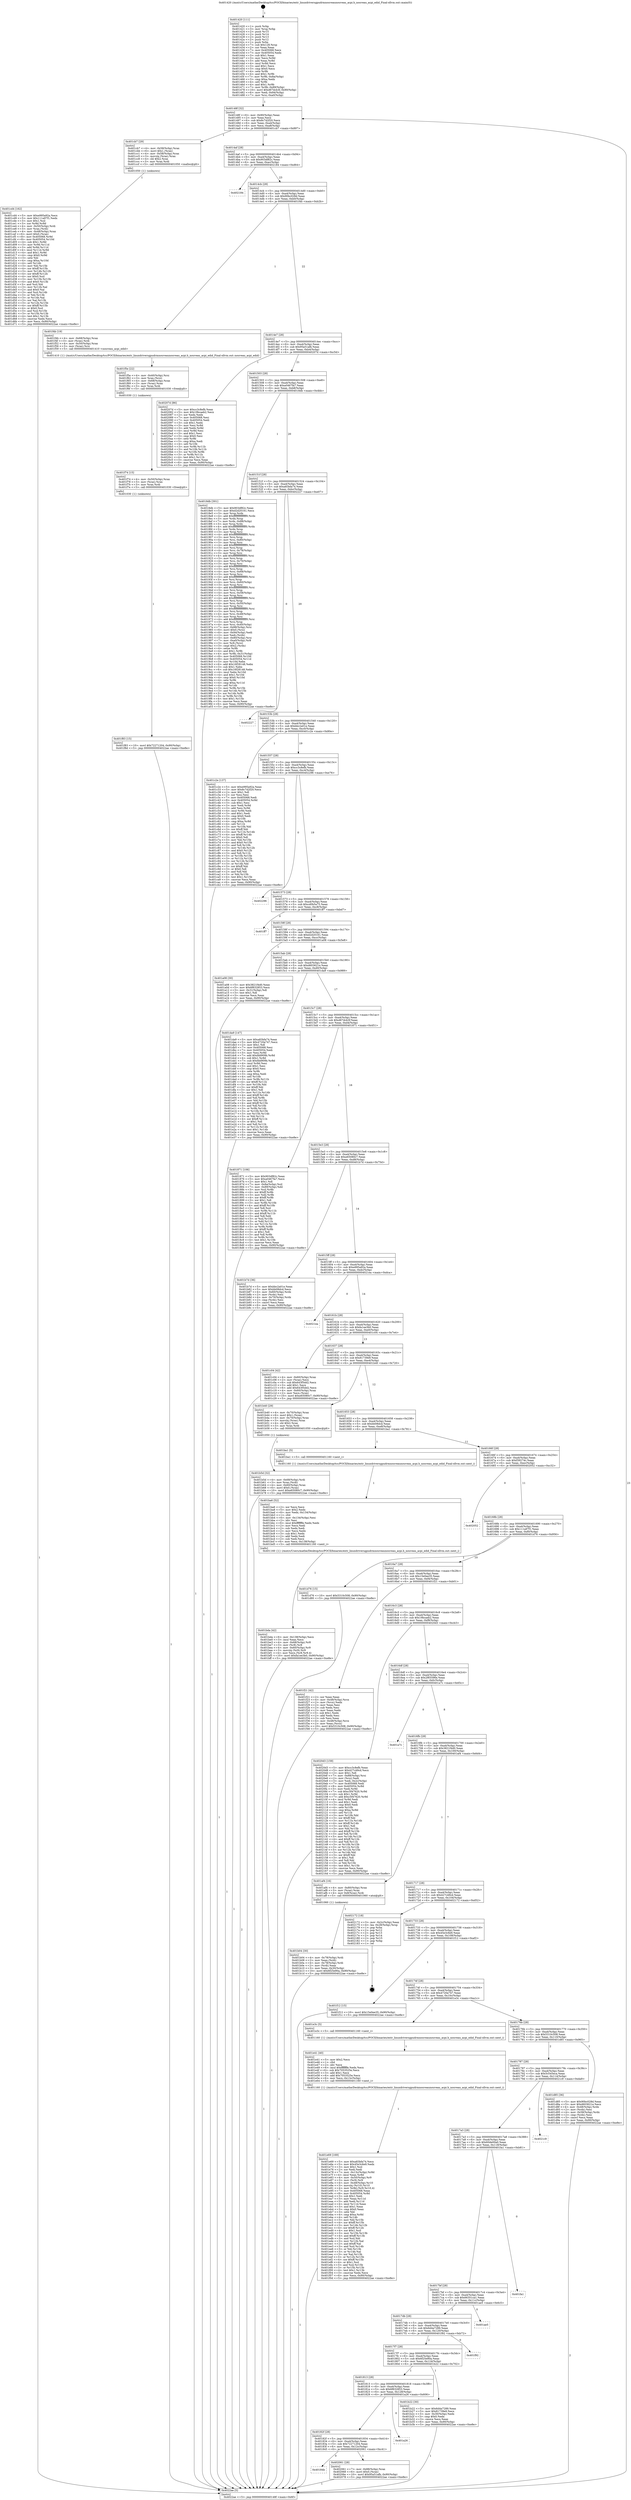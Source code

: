 digraph "0x401420" {
  label = "0x401420 (/mnt/c/Users/mathe/Desktop/tcc/POCII/binaries/extr_linuxdriversgpudrmnouveaunouveau_acpi.h_nouveau_acpi_edid_Final-ollvm.out::main(0))"
  labelloc = "t"
  node[shape=record]

  Entry [label="",width=0.3,height=0.3,shape=circle,fillcolor=black,style=filled]
  "0x40148f" [label="{
     0x40148f [32]\l
     | [instrs]\l
     &nbsp;&nbsp;0x40148f \<+6\>: mov -0x90(%rbp),%eax\l
     &nbsp;&nbsp;0x401495 \<+2\>: mov %eax,%ecx\l
     &nbsp;&nbsp;0x401497 \<+6\>: sub $0x8c7d2f20,%ecx\l
     &nbsp;&nbsp;0x40149d \<+6\>: mov %eax,-0xa4(%rbp)\l
     &nbsp;&nbsp;0x4014a3 \<+6\>: mov %ecx,-0xa8(%rbp)\l
     &nbsp;&nbsp;0x4014a9 \<+6\>: je 0000000000401cb7 \<main+0x897\>\l
  }"]
  "0x401cb7" [label="{
     0x401cb7 [29]\l
     | [instrs]\l
     &nbsp;&nbsp;0x401cb7 \<+4\>: mov -0x58(%rbp),%rax\l
     &nbsp;&nbsp;0x401cbb \<+6\>: movl $0x1,(%rax)\l
     &nbsp;&nbsp;0x401cc1 \<+4\>: mov -0x58(%rbp),%rax\l
     &nbsp;&nbsp;0x401cc5 \<+3\>: movslq (%rax),%rax\l
     &nbsp;&nbsp;0x401cc8 \<+4\>: shl $0x2,%rax\l
     &nbsp;&nbsp;0x401ccc \<+3\>: mov %rax,%rdi\l
     &nbsp;&nbsp;0x401ccf \<+5\>: call 0000000000401050 \<malloc@plt\>\l
     | [calls]\l
     &nbsp;&nbsp;0x401050 \{1\} (unknown)\l
  }"]
  "0x4014af" [label="{
     0x4014af [28]\l
     | [instrs]\l
     &nbsp;&nbsp;0x4014af \<+5\>: jmp 00000000004014b4 \<main+0x94\>\l
     &nbsp;&nbsp;0x4014b4 \<+6\>: mov -0xa4(%rbp),%eax\l
     &nbsp;&nbsp;0x4014ba \<+5\>: sub $0x903df82c,%eax\l
     &nbsp;&nbsp;0x4014bf \<+6\>: mov %eax,-0xac(%rbp)\l
     &nbsp;&nbsp;0x4014c5 \<+6\>: je 0000000000402184 \<main+0xd64\>\l
  }"]
  Exit [label="",width=0.3,height=0.3,shape=circle,fillcolor=black,style=filled,peripheries=2]
  "0x402184" [label="{
     0x402184\l
  }", style=dashed]
  "0x4014cb" [label="{
     0x4014cb [28]\l
     | [instrs]\l
     &nbsp;&nbsp;0x4014cb \<+5\>: jmp 00000000004014d0 \<main+0xb0\>\l
     &nbsp;&nbsp;0x4014d0 \<+6\>: mov -0xa4(%rbp),%eax\l
     &nbsp;&nbsp;0x4014d6 \<+5\>: sub $0x90bc028d,%eax\l
     &nbsp;&nbsp;0x4014db \<+6\>: mov %eax,-0xb0(%rbp)\l
     &nbsp;&nbsp;0x4014e1 \<+6\>: je 0000000000401f4b \<main+0xb2b\>\l
  }"]
  "0x40184b" [label="{
     0x40184b\l
  }", style=dashed]
  "0x401f4b" [label="{
     0x401f4b [19]\l
     | [instrs]\l
     &nbsp;&nbsp;0x401f4b \<+4\>: mov -0x68(%rbp),%rax\l
     &nbsp;&nbsp;0x401f4f \<+3\>: mov (%rax),%rdi\l
     &nbsp;&nbsp;0x401f52 \<+4\>: mov -0x50(%rbp),%rax\l
     &nbsp;&nbsp;0x401f56 \<+3\>: mov (%rax),%rsi\l
     &nbsp;&nbsp;0x401f59 \<+5\>: call 0000000000401410 \<nouveau_acpi_edid\>\l
     | [calls]\l
     &nbsp;&nbsp;0x401410 \{1\} (/mnt/c/Users/mathe/Desktop/tcc/POCII/binaries/extr_linuxdriversgpudrmnouveaunouveau_acpi.h_nouveau_acpi_edid_Final-ollvm.out::nouveau_acpi_edid)\l
  }"]
  "0x4014e7" [label="{
     0x4014e7 [28]\l
     | [instrs]\l
     &nbsp;&nbsp;0x4014e7 \<+5\>: jmp 00000000004014ec \<main+0xcc\>\l
     &nbsp;&nbsp;0x4014ec \<+6\>: mov -0xa4(%rbp),%eax\l
     &nbsp;&nbsp;0x4014f2 \<+5\>: sub $0x95a51afb,%eax\l
     &nbsp;&nbsp;0x4014f7 \<+6\>: mov %eax,-0xb4(%rbp)\l
     &nbsp;&nbsp;0x4014fd \<+6\>: je 000000000040207d \<main+0xc5d\>\l
  }"]
  "0x402061" [label="{
     0x402061 [28]\l
     | [instrs]\l
     &nbsp;&nbsp;0x402061 \<+7\>: mov -0x88(%rbp),%rax\l
     &nbsp;&nbsp;0x402068 \<+6\>: movl $0x0,(%rax)\l
     &nbsp;&nbsp;0x40206e \<+10\>: movl $0x95a51afb,-0x90(%rbp)\l
     &nbsp;&nbsp;0x402078 \<+5\>: jmp 00000000004022ae \<main+0xe8e\>\l
  }"]
  "0x40207d" [label="{
     0x40207d [86]\l
     | [instrs]\l
     &nbsp;&nbsp;0x40207d \<+5\>: mov $0xcc3c8efb,%eax\l
     &nbsp;&nbsp;0x402082 \<+5\>: mov $0x19bcaeb2,%ecx\l
     &nbsp;&nbsp;0x402087 \<+2\>: xor %edx,%edx\l
     &nbsp;&nbsp;0x402089 \<+7\>: mov 0x405068,%esi\l
     &nbsp;&nbsp;0x402090 \<+7\>: mov 0x405054,%edi\l
     &nbsp;&nbsp;0x402097 \<+3\>: sub $0x1,%edx\l
     &nbsp;&nbsp;0x40209a \<+3\>: mov %esi,%r8d\l
     &nbsp;&nbsp;0x40209d \<+3\>: add %edx,%r8d\l
     &nbsp;&nbsp;0x4020a0 \<+4\>: imul %r8d,%esi\l
     &nbsp;&nbsp;0x4020a4 \<+3\>: and $0x1,%esi\l
     &nbsp;&nbsp;0x4020a7 \<+3\>: cmp $0x0,%esi\l
     &nbsp;&nbsp;0x4020aa \<+4\>: sete %r9b\l
     &nbsp;&nbsp;0x4020ae \<+3\>: cmp $0xa,%edi\l
     &nbsp;&nbsp;0x4020b1 \<+4\>: setl %r10b\l
     &nbsp;&nbsp;0x4020b5 \<+3\>: mov %r9b,%r11b\l
     &nbsp;&nbsp;0x4020b8 \<+3\>: and %r10b,%r11b\l
     &nbsp;&nbsp;0x4020bb \<+3\>: xor %r10b,%r9b\l
     &nbsp;&nbsp;0x4020be \<+3\>: or %r9b,%r11b\l
     &nbsp;&nbsp;0x4020c1 \<+4\>: test $0x1,%r11b\l
     &nbsp;&nbsp;0x4020c5 \<+3\>: cmovne %ecx,%eax\l
     &nbsp;&nbsp;0x4020c8 \<+6\>: mov %eax,-0x90(%rbp)\l
     &nbsp;&nbsp;0x4020ce \<+5\>: jmp 00000000004022ae \<main+0xe8e\>\l
  }"]
  "0x401503" [label="{
     0x401503 [28]\l
     | [instrs]\l
     &nbsp;&nbsp;0x401503 \<+5\>: jmp 0000000000401508 \<main+0xe8\>\l
     &nbsp;&nbsp;0x401508 \<+6\>: mov -0xa4(%rbp),%eax\l
     &nbsp;&nbsp;0x40150e \<+5\>: sub $0xa0467fa7,%eax\l
     &nbsp;&nbsp;0x401513 \<+6\>: mov %eax,-0xb8(%rbp)\l
     &nbsp;&nbsp;0x401519 \<+6\>: je 00000000004018db \<main+0x4bb\>\l
  }"]
  "0x40182f" [label="{
     0x40182f [28]\l
     | [instrs]\l
     &nbsp;&nbsp;0x40182f \<+5\>: jmp 0000000000401834 \<main+0x414\>\l
     &nbsp;&nbsp;0x401834 \<+6\>: mov -0xa4(%rbp),%eax\l
     &nbsp;&nbsp;0x40183a \<+5\>: sub $0x72271204,%eax\l
     &nbsp;&nbsp;0x40183f \<+6\>: mov %eax,-0x12c(%rbp)\l
     &nbsp;&nbsp;0x401845 \<+6\>: je 0000000000402061 \<main+0xc41\>\l
  }"]
  "0x4018db" [label="{
     0x4018db [301]\l
     | [instrs]\l
     &nbsp;&nbsp;0x4018db \<+5\>: mov $0x903df82c,%eax\l
     &nbsp;&nbsp;0x4018e0 \<+5\>: mov $0xd2d20161,%ecx\l
     &nbsp;&nbsp;0x4018e5 \<+3\>: mov %rsp,%rdx\l
     &nbsp;&nbsp;0x4018e8 \<+4\>: add $0xfffffffffffffff0,%rdx\l
     &nbsp;&nbsp;0x4018ec \<+3\>: mov %rdx,%rsp\l
     &nbsp;&nbsp;0x4018ef \<+7\>: mov %rdx,-0x88(%rbp)\l
     &nbsp;&nbsp;0x4018f6 \<+3\>: mov %rsp,%rdx\l
     &nbsp;&nbsp;0x4018f9 \<+4\>: add $0xfffffffffffffff0,%rdx\l
     &nbsp;&nbsp;0x4018fd \<+3\>: mov %rdx,%rsp\l
     &nbsp;&nbsp;0x401900 \<+3\>: mov %rsp,%rsi\l
     &nbsp;&nbsp;0x401903 \<+4\>: add $0xfffffffffffffff0,%rsi\l
     &nbsp;&nbsp;0x401907 \<+3\>: mov %rsi,%rsp\l
     &nbsp;&nbsp;0x40190a \<+4\>: mov %rsi,-0x80(%rbp)\l
     &nbsp;&nbsp;0x40190e \<+3\>: mov %rsp,%rsi\l
     &nbsp;&nbsp;0x401911 \<+4\>: add $0xfffffffffffffff0,%rsi\l
     &nbsp;&nbsp;0x401915 \<+3\>: mov %rsi,%rsp\l
     &nbsp;&nbsp;0x401918 \<+4\>: mov %rsi,-0x78(%rbp)\l
     &nbsp;&nbsp;0x40191c \<+3\>: mov %rsp,%rsi\l
     &nbsp;&nbsp;0x40191f \<+4\>: add $0xfffffffffffffff0,%rsi\l
     &nbsp;&nbsp;0x401923 \<+3\>: mov %rsi,%rsp\l
     &nbsp;&nbsp;0x401926 \<+4\>: mov %rsi,-0x70(%rbp)\l
     &nbsp;&nbsp;0x40192a \<+3\>: mov %rsp,%rsi\l
     &nbsp;&nbsp;0x40192d \<+4\>: add $0xfffffffffffffff0,%rsi\l
     &nbsp;&nbsp;0x401931 \<+3\>: mov %rsi,%rsp\l
     &nbsp;&nbsp;0x401934 \<+4\>: mov %rsi,-0x68(%rbp)\l
     &nbsp;&nbsp;0x401938 \<+3\>: mov %rsp,%rsi\l
     &nbsp;&nbsp;0x40193b \<+4\>: add $0xfffffffffffffff0,%rsi\l
     &nbsp;&nbsp;0x40193f \<+3\>: mov %rsi,%rsp\l
     &nbsp;&nbsp;0x401942 \<+4\>: mov %rsi,-0x60(%rbp)\l
     &nbsp;&nbsp;0x401946 \<+3\>: mov %rsp,%rsi\l
     &nbsp;&nbsp;0x401949 \<+4\>: add $0xfffffffffffffff0,%rsi\l
     &nbsp;&nbsp;0x40194d \<+3\>: mov %rsi,%rsp\l
     &nbsp;&nbsp;0x401950 \<+4\>: mov %rsi,-0x58(%rbp)\l
     &nbsp;&nbsp;0x401954 \<+3\>: mov %rsp,%rsi\l
     &nbsp;&nbsp;0x401957 \<+4\>: add $0xfffffffffffffff0,%rsi\l
     &nbsp;&nbsp;0x40195b \<+3\>: mov %rsi,%rsp\l
     &nbsp;&nbsp;0x40195e \<+4\>: mov %rsi,-0x50(%rbp)\l
     &nbsp;&nbsp;0x401962 \<+3\>: mov %rsp,%rsi\l
     &nbsp;&nbsp;0x401965 \<+4\>: add $0xfffffffffffffff0,%rsi\l
     &nbsp;&nbsp;0x401969 \<+3\>: mov %rsi,%rsp\l
     &nbsp;&nbsp;0x40196c \<+4\>: mov %rsi,-0x48(%rbp)\l
     &nbsp;&nbsp;0x401970 \<+3\>: mov %rsp,%rsi\l
     &nbsp;&nbsp;0x401973 \<+4\>: add $0xfffffffffffffff0,%rsi\l
     &nbsp;&nbsp;0x401977 \<+3\>: mov %rsi,%rsp\l
     &nbsp;&nbsp;0x40197a \<+4\>: mov %rsi,-0x40(%rbp)\l
     &nbsp;&nbsp;0x40197e \<+7\>: mov -0x88(%rbp),%rsi\l
     &nbsp;&nbsp;0x401985 \<+6\>: movl $0x0,(%rsi)\l
     &nbsp;&nbsp;0x40198b \<+6\>: mov -0x94(%rbp),%edi\l
     &nbsp;&nbsp;0x401991 \<+2\>: mov %edi,(%rdx)\l
     &nbsp;&nbsp;0x401993 \<+4\>: mov -0x80(%rbp),%rsi\l
     &nbsp;&nbsp;0x401997 \<+7\>: mov -0xa0(%rbp),%r8\l
     &nbsp;&nbsp;0x40199e \<+3\>: mov %r8,(%rsi)\l
     &nbsp;&nbsp;0x4019a1 \<+3\>: cmpl $0x2,(%rdx)\l
     &nbsp;&nbsp;0x4019a4 \<+4\>: setne %r9b\l
     &nbsp;&nbsp;0x4019a8 \<+4\>: and $0x1,%r9b\l
     &nbsp;&nbsp;0x4019ac \<+4\>: mov %r9b,-0x31(%rbp)\l
     &nbsp;&nbsp;0x4019b0 \<+8\>: mov 0x405068,%r10d\l
     &nbsp;&nbsp;0x4019b8 \<+8\>: mov 0x405054,%r11d\l
     &nbsp;&nbsp;0x4019c0 \<+3\>: mov %r10d,%ebx\l
     &nbsp;&nbsp;0x4019c3 \<+6\>: add $0x16f28148,%ebx\l
     &nbsp;&nbsp;0x4019c9 \<+3\>: sub $0x1,%ebx\l
     &nbsp;&nbsp;0x4019cc \<+6\>: sub $0x16f28148,%ebx\l
     &nbsp;&nbsp;0x4019d2 \<+4\>: imul %ebx,%r10d\l
     &nbsp;&nbsp;0x4019d6 \<+4\>: and $0x1,%r10d\l
     &nbsp;&nbsp;0x4019da \<+4\>: cmp $0x0,%r10d\l
     &nbsp;&nbsp;0x4019de \<+4\>: sete %r9b\l
     &nbsp;&nbsp;0x4019e2 \<+4\>: cmp $0xa,%r11d\l
     &nbsp;&nbsp;0x4019e6 \<+4\>: setl %r14b\l
     &nbsp;&nbsp;0x4019ea \<+3\>: mov %r9b,%r15b\l
     &nbsp;&nbsp;0x4019ed \<+3\>: and %r14b,%r15b\l
     &nbsp;&nbsp;0x4019f0 \<+3\>: xor %r14b,%r9b\l
     &nbsp;&nbsp;0x4019f3 \<+3\>: or %r9b,%r15b\l
     &nbsp;&nbsp;0x4019f6 \<+4\>: test $0x1,%r15b\l
     &nbsp;&nbsp;0x4019fa \<+3\>: cmovne %ecx,%eax\l
     &nbsp;&nbsp;0x4019fd \<+6\>: mov %eax,-0x90(%rbp)\l
     &nbsp;&nbsp;0x401a03 \<+5\>: jmp 00000000004022ae \<main+0xe8e\>\l
  }"]
  "0x40151f" [label="{
     0x40151f [28]\l
     | [instrs]\l
     &nbsp;&nbsp;0x40151f \<+5\>: jmp 0000000000401524 \<main+0x104\>\l
     &nbsp;&nbsp;0x401524 \<+6\>: mov -0xa4(%rbp),%eax\l
     &nbsp;&nbsp;0x40152a \<+5\>: sub $0xa83bfa74,%eax\l
     &nbsp;&nbsp;0x40152f \<+6\>: mov %eax,-0xbc(%rbp)\l
     &nbsp;&nbsp;0x401535 \<+6\>: je 0000000000402227 \<main+0xe07\>\l
  }"]
  "0x401a26" [label="{
     0x401a26\l
  }", style=dashed]
  "0x402227" [label="{
     0x402227\l
  }", style=dashed]
  "0x40153b" [label="{
     0x40153b [28]\l
     | [instrs]\l
     &nbsp;&nbsp;0x40153b \<+5\>: jmp 0000000000401540 \<main+0x120\>\l
     &nbsp;&nbsp;0x401540 \<+6\>: mov -0xa4(%rbp),%eax\l
     &nbsp;&nbsp;0x401546 \<+5\>: sub $0xbbc2a01e,%eax\l
     &nbsp;&nbsp;0x40154b \<+6\>: mov %eax,-0xc0(%rbp)\l
     &nbsp;&nbsp;0x401551 \<+6\>: je 0000000000401c2e \<main+0x80e\>\l
  }"]
  "0x401f83" [label="{
     0x401f83 [15]\l
     | [instrs]\l
     &nbsp;&nbsp;0x401f83 \<+10\>: movl $0x72271204,-0x90(%rbp)\l
     &nbsp;&nbsp;0x401f8d \<+5\>: jmp 00000000004022ae \<main+0xe8e\>\l
  }"]
  "0x401c2e" [label="{
     0x401c2e [137]\l
     | [instrs]\l
     &nbsp;&nbsp;0x401c2e \<+5\>: mov $0xe995a92a,%eax\l
     &nbsp;&nbsp;0x401c33 \<+5\>: mov $0x8c7d2f20,%ecx\l
     &nbsp;&nbsp;0x401c38 \<+2\>: mov $0x1,%dl\l
     &nbsp;&nbsp;0x401c3a \<+2\>: xor %esi,%esi\l
     &nbsp;&nbsp;0x401c3c \<+7\>: mov 0x405068,%edi\l
     &nbsp;&nbsp;0x401c43 \<+8\>: mov 0x405054,%r8d\l
     &nbsp;&nbsp;0x401c4b \<+3\>: sub $0x1,%esi\l
     &nbsp;&nbsp;0x401c4e \<+3\>: mov %edi,%r9d\l
     &nbsp;&nbsp;0x401c51 \<+3\>: add %esi,%r9d\l
     &nbsp;&nbsp;0x401c54 \<+4\>: imul %r9d,%edi\l
     &nbsp;&nbsp;0x401c58 \<+3\>: and $0x1,%edi\l
     &nbsp;&nbsp;0x401c5b \<+3\>: cmp $0x0,%edi\l
     &nbsp;&nbsp;0x401c5e \<+4\>: sete %r10b\l
     &nbsp;&nbsp;0x401c62 \<+4\>: cmp $0xa,%r8d\l
     &nbsp;&nbsp;0x401c66 \<+4\>: setl %r11b\l
     &nbsp;&nbsp;0x401c6a \<+3\>: mov %r10b,%bl\l
     &nbsp;&nbsp;0x401c6d \<+3\>: xor $0xff,%bl\l
     &nbsp;&nbsp;0x401c70 \<+3\>: mov %r11b,%r14b\l
     &nbsp;&nbsp;0x401c73 \<+4\>: xor $0xff,%r14b\l
     &nbsp;&nbsp;0x401c77 \<+3\>: xor $0x0,%dl\l
     &nbsp;&nbsp;0x401c7a \<+3\>: mov %bl,%r15b\l
     &nbsp;&nbsp;0x401c7d \<+4\>: and $0x0,%r15b\l
     &nbsp;&nbsp;0x401c81 \<+3\>: and %dl,%r10b\l
     &nbsp;&nbsp;0x401c84 \<+3\>: mov %r14b,%r12b\l
     &nbsp;&nbsp;0x401c87 \<+4\>: and $0x0,%r12b\l
     &nbsp;&nbsp;0x401c8b \<+3\>: and %dl,%r11b\l
     &nbsp;&nbsp;0x401c8e \<+3\>: or %r10b,%r15b\l
     &nbsp;&nbsp;0x401c91 \<+3\>: or %r11b,%r12b\l
     &nbsp;&nbsp;0x401c94 \<+3\>: xor %r12b,%r15b\l
     &nbsp;&nbsp;0x401c97 \<+3\>: or %r14b,%bl\l
     &nbsp;&nbsp;0x401c9a \<+3\>: xor $0xff,%bl\l
     &nbsp;&nbsp;0x401c9d \<+3\>: or $0x0,%dl\l
     &nbsp;&nbsp;0x401ca0 \<+2\>: and %dl,%bl\l
     &nbsp;&nbsp;0x401ca2 \<+3\>: or %bl,%r15b\l
     &nbsp;&nbsp;0x401ca5 \<+4\>: test $0x1,%r15b\l
     &nbsp;&nbsp;0x401ca9 \<+3\>: cmovne %ecx,%eax\l
     &nbsp;&nbsp;0x401cac \<+6\>: mov %eax,-0x90(%rbp)\l
     &nbsp;&nbsp;0x401cb2 \<+5\>: jmp 00000000004022ae \<main+0xe8e\>\l
  }"]
  "0x401557" [label="{
     0x401557 [28]\l
     | [instrs]\l
     &nbsp;&nbsp;0x401557 \<+5\>: jmp 000000000040155c \<main+0x13c\>\l
     &nbsp;&nbsp;0x40155c \<+6\>: mov -0xa4(%rbp),%eax\l
     &nbsp;&nbsp;0x401562 \<+5\>: sub $0xcc3c8efb,%eax\l
     &nbsp;&nbsp;0x401567 \<+6\>: mov %eax,-0xc4(%rbp)\l
     &nbsp;&nbsp;0x40156d \<+6\>: je 0000000000402296 \<main+0xe76\>\l
  }"]
  "0x401f74" [label="{
     0x401f74 [15]\l
     | [instrs]\l
     &nbsp;&nbsp;0x401f74 \<+4\>: mov -0x50(%rbp),%rax\l
     &nbsp;&nbsp;0x401f78 \<+3\>: mov (%rax),%rax\l
     &nbsp;&nbsp;0x401f7b \<+3\>: mov %rax,%rdi\l
     &nbsp;&nbsp;0x401f7e \<+5\>: call 0000000000401030 \<free@plt\>\l
     | [calls]\l
     &nbsp;&nbsp;0x401030 \{1\} (unknown)\l
  }"]
  "0x402296" [label="{
     0x402296\l
  }", style=dashed]
  "0x401573" [label="{
     0x401573 [28]\l
     | [instrs]\l
     &nbsp;&nbsp;0x401573 \<+5\>: jmp 0000000000401578 \<main+0x158\>\l
     &nbsp;&nbsp;0x401578 \<+6\>: mov -0xa4(%rbp),%eax\l
     &nbsp;&nbsp;0x40157e \<+5\>: sub $0xcd0b5a75,%eax\l
     &nbsp;&nbsp;0x401583 \<+6\>: mov %eax,-0xc8(%rbp)\l
     &nbsp;&nbsp;0x401589 \<+6\>: je 0000000000401ff7 \<main+0xbd7\>\l
  }"]
  "0x401f5e" [label="{
     0x401f5e [22]\l
     | [instrs]\l
     &nbsp;&nbsp;0x401f5e \<+4\>: mov -0x40(%rbp),%rsi\l
     &nbsp;&nbsp;0x401f62 \<+3\>: mov %rax,(%rsi)\l
     &nbsp;&nbsp;0x401f65 \<+4\>: mov -0x68(%rbp),%rax\l
     &nbsp;&nbsp;0x401f69 \<+3\>: mov (%rax),%rax\l
     &nbsp;&nbsp;0x401f6c \<+3\>: mov %rax,%rdi\l
     &nbsp;&nbsp;0x401f6f \<+5\>: call 0000000000401030 \<free@plt\>\l
     | [calls]\l
     &nbsp;&nbsp;0x401030 \{1\} (unknown)\l
  }"]
  "0x401ff7" [label="{
     0x401ff7\l
  }", style=dashed]
  "0x40158f" [label="{
     0x40158f [28]\l
     | [instrs]\l
     &nbsp;&nbsp;0x40158f \<+5\>: jmp 0000000000401594 \<main+0x174\>\l
     &nbsp;&nbsp;0x401594 \<+6\>: mov -0xa4(%rbp),%eax\l
     &nbsp;&nbsp;0x40159a \<+5\>: sub $0xd2d20161,%eax\l
     &nbsp;&nbsp;0x40159f \<+6\>: mov %eax,-0xcc(%rbp)\l
     &nbsp;&nbsp;0x4015a5 \<+6\>: je 0000000000401a08 \<main+0x5e8\>\l
  }"]
  "0x401e69" [label="{
     0x401e69 [169]\l
     | [instrs]\l
     &nbsp;&nbsp;0x401e69 \<+5\>: mov $0xa83bfa74,%ecx\l
     &nbsp;&nbsp;0x401e6e \<+5\>: mov $0x45e3c6e9,%edx\l
     &nbsp;&nbsp;0x401e73 \<+3\>: mov $0x1,%sil\l
     &nbsp;&nbsp;0x401e76 \<+2\>: xor %edi,%edi\l
     &nbsp;&nbsp;0x401e78 \<+7\>: mov -0x13c(%rbp),%r8d\l
     &nbsp;&nbsp;0x401e7f \<+4\>: imul %eax,%r8d\l
     &nbsp;&nbsp;0x401e83 \<+4\>: mov -0x50(%rbp),%r9\l
     &nbsp;&nbsp;0x401e87 \<+3\>: mov (%r9),%r9\l
     &nbsp;&nbsp;0x401e8a \<+4\>: mov -0x48(%rbp),%r10\l
     &nbsp;&nbsp;0x401e8e \<+3\>: movslq (%r10),%r10\l
     &nbsp;&nbsp;0x401e91 \<+4\>: mov %r8d,(%r9,%r10,4)\l
     &nbsp;&nbsp;0x401e95 \<+7\>: mov 0x405068,%eax\l
     &nbsp;&nbsp;0x401e9c \<+8\>: mov 0x405054,%r8d\l
     &nbsp;&nbsp;0x401ea4 \<+3\>: sub $0x1,%edi\l
     &nbsp;&nbsp;0x401ea7 \<+3\>: mov %eax,%r11d\l
     &nbsp;&nbsp;0x401eaa \<+3\>: add %edi,%r11d\l
     &nbsp;&nbsp;0x401ead \<+4\>: imul %r11d,%eax\l
     &nbsp;&nbsp;0x401eb1 \<+3\>: and $0x1,%eax\l
     &nbsp;&nbsp;0x401eb4 \<+3\>: cmp $0x0,%eax\l
     &nbsp;&nbsp;0x401eb7 \<+3\>: sete %bl\l
     &nbsp;&nbsp;0x401eba \<+4\>: cmp $0xa,%r8d\l
     &nbsp;&nbsp;0x401ebe \<+4\>: setl %r14b\l
     &nbsp;&nbsp;0x401ec2 \<+3\>: mov %bl,%r15b\l
     &nbsp;&nbsp;0x401ec5 \<+4\>: xor $0xff,%r15b\l
     &nbsp;&nbsp;0x401ec9 \<+3\>: mov %r14b,%r12b\l
     &nbsp;&nbsp;0x401ecc \<+4\>: xor $0xff,%r12b\l
     &nbsp;&nbsp;0x401ed0 \<+4\>: xor $0x1,%sil\l
     &nbsp;&nbsp;0x401ed4 \<+3\>: mov %r15b,%r13b\l
     &nbsp;&nbsp;0x401ed7 \<+4\>: and $0xff,%r13b\l
     &nbsp;&nbsp;0x401edb \<+3\>: and %sil,%bl\l
     &nbsp;&nbsp;0x401ede \<+3\>: mov %r12b,%al\l
     &nbsp;&nbsp;0x401ee1 \<+2\>: and $0xff,%al\l
     &nbsp;&nbsp;0x401ee3 \<+3\>: and %sil,%r14b\l
     &nbsp;&nbsp;0x401ee6 \<+3\>: or %bl,%r13b\l
     &nbsp;&nbsp;0x401ee9 \<+3\>: or %r14b,%al\l
     &nbsp;&nbsp;0x401eec \<+3\>: xor %al,%r13b\l
     &nbsp;&nbsp;0x401eef \<+3\>: or %r12b,%r15b\l
     &nbsp;&nbsp;0x401ef2 \<+4\>: xor $0xff,%r15b\l
     &nbsp;&nbsp;0x401ef6 \<+4\>: or $0x1,%sil\l
     &nbsp;&nbsp;0x401efa \<+3\>: and %sil,%r15b\l
     &nbsp;&nbsp;0x401efd \<+3\>: or %r15b,%r13b\l
     &nbsp;&nbsp;0x401f00 \<+4\>: test $0x1,%r13b\l
     &nbsp;&nbsp;0x401f04 \<+3\>: cmovne %edx,%ecx\l
     &nbsp;&nbsp;0x401f07 \<+6\>: mov %ecx,-0x90(%rbp)\l
     &nbsp;&nbsp;0x401f0d \<+5\>: jmp 00000000004022ae \<main+0xe8e\>\l
  }"]
  "0x401a08" [label="{
     0x401a08 [30]\l
     | [instrs]\l
     &nbsp;&nbsp;0x401a08 \<+5\>: mov $0x3821f4d0,%eax\l
     &nbsp;&nbsp;0x401a0d \<+5\>: mov $0x6f632853,%ecx\l
     &nbsp;&nbsp;0x401a12 \<+3\>: mov -0x31(%rbp),%dl\l
     &nbsp;&nbsp;0x401a15 \<+3\>: test $0x1,%dl\l
     &nbsp;&nbsp;0x401a18 \<+3\>: cmovne %ecx,%eax\l
     &nbsp;&nbsp;0x401a1b \<+6\>: mov %eax,-0x90(%rbp)\l
     &nbsp;&nbsp;0x401a21 \<+5\>: jmp 00000000004022ae \<main+0xe8e\>\l
  }"]
  "0x4015ab" [label="{
     0x4015ab [28]\l
     | [instrs]\l
     &nbsp;&nbsp;0x4015ab \<+5\>: jmp 00000000004015b0 \<main+0x190\>\l
     &nbsp;&nbsp;0x4015b0 \<+6\>: mov -0xa4(%rbp),%eax\l
     &nbsp;&nbsp;0x4015b6 \<+5\>: sub $0xd603621e,%eax\l
     &nbsp;&nbsp;0x4015bb \<+6\>: mov %eax,-0xd0(%rbp)\l
     &nbsp;&nbsp;0x4015c1 \<+6\>: je 0000000000401da9 \<main+0x989\>\l
  }"]
  "0x401e41" [label="{
     0x401e41 [40]\l
     | [instrs]\l
     &nbsp;&nbsp;0x401e41 \<+5\>: mov $0x2,%ecx\l
     &nbsp;&nbsp;0x401e46 \<+1\>: cltd\l
     &nbsp;&nbsp;0x401e47 \<+2\>: idiv %ecx\l
     &nbsp;&nbsp;0x401e49 \<+6\>: imul $0xfffffffe,%edx,%ecx\l
     &nbsp;&nbsp;0x401e4f \<+6\>: sub $0x7053525e,%ecx\l
     &nbsp;&nbsp;0x401e55 \<+3\>: add $0x1,%ecx\l
     &nbsp;&nbsp;0x401e58 \<+6\>: add $0x7053525e,%ecx\l
     &nbsp;&nbsp;0x401e5e \<+6\>: mov %ecx,-0x13c(%rbp)\l
     &nbsp;&nbsp;0x401e64 \<+5\>: call 0000000000401160 \<next_i\>\l
     | [calls]\l
     &nbsp;&nbsp;0x401160 \{1\} (/mnt/c/Users/mathe/Desktop/tcc/POCII/binaries/extr_linuxdriversgpudrmnouveaunouveau_acpi.h_nouveau_acpi_edid_Final-ollvm.out::next_i)\l
  }"]
  "0x401da9" [label="{
     0x401da9 [147]\l
     | [instrs]\l
     &nbsp;&nbsp;0x401da9 \<+5\>: mov $0xa83bfa74,%eax\l
     &nbsp;&nbsp;0x401dae \<+5\>: mov $0x4720a747,%ecx\l
     &nbsp;&nbsp;0x401db3 \<+2\>: mov $0x1,%dl\l
     &nbsp;&nbsp;0x401db5 \<+7\>: mov 0x405068,%esi\l
     &nbsp;&nbsp;0x401dbc \<+7\>: mov 0x405054,%edi\l
     &nbsp;&nbsp;0x401dc3 \<+3\>: mov %esi,%r8d\l
     &nbsp;&nbsp;0x401dc6 \<+7\>: add $0xfdd909b,%r8d\l
     &nbsp;&nbsp;0x401dcd \<+4\>: sub $0x1,%r8d\l
     &nbsp;&nbsp;0x401dd1 \<+7\>: sub $0xfdd909b,%r8d\l
     &nbsp;&nbsp;0x401dd8 \<+4\>: imul %r8d,%esi\l
     &nbsp;&nbsp;0x401ddc \<+3\>: and $0x1,%esi\l
     &nbsp;&nbsp;0x401ddf \<+3\>: cmp $0x0,%esi\l
     &nbsp;&nbsp;0x401de2 \<+4\>: sete %r9b\l
     &nbsp;&nbsp;0x401de6 \<+3\>: cmp $0xa,%edi\l
     &nbsp;&nbsp;0x401de9 \<+4\>: setl %r10b\l
     &nbsp;&nbsp;0x401ded \<+3\>: mov %r9b,%r11b\l
     &nbsp;&nbsp;0x401df0 \<+4\>: xor $0xff,%r11b\l
     &nbsp;&nbsp;0x401df4 \<+3\>: mov %r10b,%bl\l
     &nbsp;&nbsp;0x401df7 \<+3\>: xor $0xff,%bl\l
     &nbsp;&nbsp;0x401dfa \<+3\>: xor $0x1,%dl\l
     &nbsp;&nbsp;0x401dfd \<+3\>: mov %r11b,%r14b\l
     &nbsp;&nbsp;0x401e00 \<+4\>: and $0xff,%r14b\l
     &nbsp;&nbsp;0x401e04 \<+3\>: and %dl,%r9b\l
     &nbsp;&nbsp;0x401e07 \<+3\>: mov %bl,%r15b\l
     &nbsp;&nbsp;0x401e0a \<+4\>: and $0xff,%r15b\l
     &nbsp;&nbsp;0x401e0e \<+3\>: and %dl,%r10b\l
     &nbsp;&nbsp;0x401e11 \<+3\>: or %r9b,%r14b\l
     &nbsp;&nbsp;0x401e14 \<+3\>: or %r10b,%r15b\l
     &nbsp;&nbsp;0x401e17 \<+3\>: xor %r15b,%r14b\l
     &nbsp;&nbsp;0x401e1a \<+3\>: or %bl,%r11b\l
     &nbsp;&nbsp;0x401e1d \<+4\>: xor $0xff,%r11b\l
     &nbsp;&nbsp;0x401e21 \<+3\>: or $0x1,%dl\l
     &nbsp;&nbsp;0x401e24 \<+3\>: and %dl,%r11b\l
     &nbsp;&nbsp;0x401e27 \<+3\>: or %r11b,%r14b\l
     &nbsp;&nbsp;0x401e2a \<+4\>: test $0x1,%r14b\l
     &nbsp;&nbsp;0x401e2e \<+3\>: cmovne %ecx,%eax\l
     &nbsp;&nbsp;0x401e31 \<+6\>: mov %eax,-0x90(%rbp)\l
     &nbsp;&nbsp;0x401e37 \<+5\>: jmp 00000000004022ae \<main+0xe8e\>\l
  }"]
  "0x4015c7" [label="{
     0x4015c7 [28]\l
     | [instrs]\l
     &nbsp;&nbsp;0x4015c7 \<+5\>: jmp 00000000004015cc \<main+0x1ac\>\l
     &nbsp;&nbsp;0x4015cc \<+6\>: mov -0xa4(%rbp),%eax\l
     &nbsp;&nbsp;0x4015d2 \<+5\>: sub $0xd67dcb3f,%eax\l
     &nbsp;&nbsp;0x4015d7 \<+6\>: mov %eax,-0xd4(%rbp)\l
     &nbsp;&nbsp;0x4015dd \<+6\>: je 0000000000401871 \<main+0x451\>\l
  }"]
  "0x401cd4" [label="{
     0x401cd4 [162]\l
     | [instrs]\l
     &nbsp;&nbsp;0x401cd4 \<+5\>: mov $0xe995a92a,%ecx\l
     &nbsp;&nbsp;0x401cd9 \<+5\>: mov $0x111a97f1,%edx\l
     &nbsp;&nbsp;0x401cde \<+3\>: mov $0x1,%sil\l
     &nbsp;&nbsp;0x401ce1 \<+3\>: xor %r8d,%r8d\l
     &nbsp;&nbsp;0x401ce4 \<+4\>: mov -0x50(%rbp),%rdi\l
     &nbsp;&nbsp;0x401ce8 \<+3\>: mov %rax,(%rdi)\l
     &nbsp;&nbsp;0x401ceb \<+4\>: mov -0x48(%rbp),%rax\l
     &nbsp;&nbsp;0x401cef \<+6\>: movl $0x0,(%rax)\l
     &nbsp;&nbsp;0x401cf5 \<+8\>: mov 0x405068,%r9d\l
     &nbsp;&nbsp;0x401cfd \<+8\>: mov 0x405054,%r10d\l
     &nbsp;&nbsp;0x401d05 \<+4\>: sub $0x1,%r8d\l
     &nbsp;&nbsp;0x401d09 \<+3\>: mov %r9d,%r11d\l
     &nbsp;&nbsp;0x401d0c \<+3\>: add %r8d,%r11d\l
     &nbsp;&nbsp;0x401d0f \<+4\>: imul %r11d,%r9d\l
     &nbsp;&nbsp;0x401d13 \<+4\>: and $0x1,%r9d\l
     &nbsp;&nbsp;0x401d17 \<+4\>: cmp $0x0,%r9d\l
     &nbsp;&nbsp;0x401d1b \<+3\>: sete %bl\l
     &nbsp;&nbsp;0x401d1e \<+4\>: cmp $0xa,%r10d\l
     &nbsp;&nbsp;0x401d22 \<+4\>: setl %r14b\l
     &nbsp;&nbsp;0x401d26 \<+3\>: mov %bl,%r15b\l
     &nbsp;&nbsp;0x401d29 \<+4\>: xor $0xff,%r15b\l
     &nbsp;&nbsp;0x401d2d \<+3\>: mov %r14b,%r12b\l
     &nbsp;&nbsp;0x401d30 \<+4\>: xor $0xff,%r12b\l
     &nbsp;&nbsp;0x401d34 \<+4\>: xor $0x0,%sil\l
     &nbsp;&nbsp;0x401d38 \<+3\>: mov %r15b,%r13b\l
     &nbsp;&nbsp;0x401d3b \<+4\>: and $0x0,%r13b\l
     &nbsp;&nbsp;0x401d3f \<+3\>: and %sil,%bl\l
     &nbsp;&nbsp;0x401d42 \<+3\>: mov %r12b,%al\l
     &nbsp;&nbsp;0x401d45 \<+2\>: and $0x0,%al\l
     &nbsp;&nbsp;0x401d47 \<+3\>: and %sil,%r14b\l
     &nbsp;&nbsp;0x401d4a \<+3\>: or %bl,%r13b\l
     &nbsp;&nbsp;0x401d4d \<+3\>: or %r14b,%al\l
     &nbsp;&nbsp;0x401d50 \<+3\>: xor %al,%r13b\l
     &nbsp;&nbsp;0x401d53 \<+3\>: or %r12b,%r15b\l
     &nbsp;&nbsp;0x401d56 \<+4\>: xor $0xff,%r15b\l
     &nbsp;&nbsp;0x401d5a \<+4\>: or $0x0,%sil\l
     &nbsp;&nbsp;0x401d5e \<+3\>: and %sil,%r15b\l
     &nbsp;&nbsp;0x401d61 \<+3\>: or %r15b,%r13b\l
     &nbsp;&nbsp;0x401d64 \<+4\>: test $0x1,%r13b\l
     &nbsp;&nbsp;0x401d68 \<+3\>: cmovne %edx,%ecx\l
     &nbsp;&nbsp;0x401d6b \<+6\>: mov %ecx,-0x90(%rbp)\l
     &nbsp;&nbsp;0x401d71 \<+5\>: jmp 00000000004022ae \<main+0xe8e\>\l
  }"]
  "0x401871" [label="{
     0x401871 [106]\l
     | [instrs]\l
     &nbsp;&nbsp;0x401871 \<+5\>: mov $0x903df82c,%eax\l
     &nbsp;&nbsp;0x401876 \<+5\>: mov $0xa0467fa7,%ecx\l
     &nbsp;&nbsp;0x40187b \<+2\>: mov $0x1,%dl\l
     &nbsp;&nbsp;0x40187d \<+7\>: mov -0x8a(%rbp),%sil\l
     &nbsp;&nbsp;0x401884 \<+7\>: mov -0x89(%rbp),%dil\l
     &nbsp;&nbsp;0x40188b \<+3\>: mov %sil,%r8b\l
     &nbsp;&nbsp;0x40188e \<+4\>: xor $0xff,%r8b\l
     &nbsp;&nbsp;0x401892 \<+3\>: mov %dil,%r9b\l
     &nbsp;&nbsp;0x401895 \<+4\>: xor $0xff,%r9b\l
     &nbsp;&nbsp;0x401899 \<+3\>: xor $0x1,%dl\l
     &nbsp;&nbsp;0x40189c \<+3\>: mov %r8b,%r10b\l
     &nbsp;&nbsp;0x40189f \<+4\>: and $0xff,%r10b\l
     &nbsp;&nbsp;0x4018a3 \<+3\>: and %dl,%sil\l
     &nbsp;&nbsp;0x4018a6 \<+3\>: mov %r9b,%r11b\l
     &nbsp;&nbsp;0x4018a9 \<+4\>: and $0xff,%r11b\l
     &nbsp;&nbsp;0x4018ad \<+3\>: and %dl,%dil\l
     &nbsp;&nbsp;0x4018b0 \<+3\>: or %sil,%r10b\l
     &nbsp;&nbsp;0x4018b3 \<+3\>: or %dil,%r11b\l
     &nbsp;&nbsp;0x4018b6 \<+3\>: xor %r11b,%r10b\l
     &nbsp;&nbsp;0x4018b9 \<+3\>: or %r9b,%r8b\l
     &nbsp;&nbsp;0x4018bc \<+4\>: xor $0xff,%r8b\l
     &nbsp;&nbsp;0x4018c0 \<+3\>: or $0x1,%dl\l
     &nbsp;&nbsp;0x4018c3 \<+3\>: and %dl,%r8b\l
     &nbsp;&nbsp;0x4018c6 \<+3\>: or %r8b,%r10b\l
     &nbsp;&nbsp;0x4018c9 \<+4\>: test $0x1,%r10b\l
     &nbsp;&nbsp;0x4018cd \<+3\>: cmovne %ecx,%eax\l
     &nbsp;&nbsp;0x4018d0 \<+6\>: mov %eax,-0x90(%rbp)\l
     &nbsp;&nbsp;0x4018d6 \<+5\>: jmp 00000000004022ae \<main+0xe8e\>\l
  }"]
  "0x4015e3" [label="{
     0x4015e3 [28]\l
     | [instrs]\l
     &nbsp;&nbsp;0x4015e3 \<+5\>: jmp 00000000004015e8 \<main+0x1c8\>\l
     &nbsp;&nbsp;0x4015e8 \<+6\>: mov -0xa4(%rbp),%eax\l
     &nbsp;&nbsp;0x4015ee \<+5\>: sub $0xe65080c7,%eax\l
     &nbsp;&nbsp;0x4015f3 \<+6\>: mov %eax,-0xd8(%rbp)\l
     &nbsp;&nbsp;0x4015f9 \<+6\>: je 0000000000401b7d \<main+0x75d\>\l
  }"]
  "0x4022ae" [label="{
     0x4022ae [5]\l
     | [instrs]\l
     &nbsp;&nbsp;0x4022ae \<+5\>: jmp 000000000040148f \<main+0x6f\>\l
  }"]
  "0x401420" [label="{
     0x401420 [111]\l
     | [instrs]\l
     &nbsp;&nbsp;0x401420 \<+1\>: push %rbp\l
     &nbsp;&nbsp;0x401421 \<+3\>: mov %rsp,%rbp\l
     &nbsp;&nbsp;0x401424 \<+2\>: push %r15\l
     &nbsp;&nbsp;0x401426 \<+2\>: push %r14\l
     &nbsp;&nbsp;0x401428 \<+2\>: push %r13\l
     &nbsp;&nbsp;0x40142a \<+2\>: push %r12\l
     &nbsp;&nbsp;0x40142c \<+1\>: push %rbx\l
     &nbsp;&nbsp;0x40142d \<+7\>: sub $0x128,%rsp\l
     &nbsp;&nbsp;0x401434 \<+2\>: xor %eax,%eax\l
     &nbsp;&nbsp;0x401436 \<+7\>: mov 0x405068,%ecx\l
     &nbsp;&nbsp;0x40143d \<+7\>: mov 0x405054,%edx\l
     &nbsp;&nbsp;0x401444 \<+3\>: sub $0x1,%eax\l
     &nbsp;&nbsp;0x401447 \<+3\>: mov %ecx,%r8d\l
     &nbsp;&nbsp;0x40144a \<+3\>: add %eax,%r8d\l
     &nbsp;&nbsp;0x40144d \<+4\>: imul %r8d,%ecx\l
     &nbsp;&nbsp;0x401451 \<+3\>: and $0x1,%ecx\l
     &nbsp;&nbsp;0x401454 \<+3\>: cmp $0x0,%ecx\l
     &nbsp;&nbsp;0x401457 \<+4\>: sete %r9b\l
     &nbsp;&nbsp;0x40145b \<+4\>: and $0x1,%r9b\l
     &nbsp;&nbsp;0x40145f \<+7\>: mov %r9b,-0x8a(%rbp)\l
     &nbsp;&nbsp;0x401466 \<+3\>: cmp $0xa,%edx\l
     &nbsp;&nbsp;0x401469 \<+4\>: setl %r9b\l
     &nbsp;&nbsp;0x40146d \<+4\>: and $0x1,%r9b\l
     &nbsp;&nbsp;0x401471 \<+7\>: mov %r9b,-0x89(%rbp)\l
     &nbsp;&nbsp;0x401478 \<+10\>: movl $0xd67dcb3f,-0x90(%rbp)\l
     &nbsp;&nbsp;0x401482 \<+6\>: mov %edi,-0x94(%rbp)\l
     &nbsp;&nbsp;0x401488 \<+7\>: mov %rsi,-0xa0(%rbp)\l
  }"]
  "0x401bda" [label="{
     0x401bda [42]\l
     | [instrs]\l
     &nbsp;&nbsp;0x401bda \<+6\>: mov -0x138(%rbp),%ecx\l
     &nbsp;&nbsp;0x401be0 \<+3\>: imul %eax,%ecx\l
     &nbsp;&nbsp;0x401be3 \<+4\>: mov -0x68(%rbp),%r8\l
     &nbsp;&nbsp;0x401be7 \<+3\>: mov (%r8),%r8\l
     &nbsp;&nbsp;0x401bea \<+4\>: mov -0x60(%rbp),%r9\l
     &nbsp;&nbsp;0x401bee \<+3\>: movslq (%r9),%r9\l
     &nbsp;&nbsp;0x401bf1 \<+4\>: mov %ecx,(%r8,%r9,4)\l
     &nbsp;&nbsp;0x401bf5 \<+10\>: movl $0xfa1ee3b0,-0x90(%rbp)\l
     &nbsp;&nbsp;0x401bff \<+5\>: jmp 00000000004022ae \<main+0xe8e\>\l
  }"]
  "0x401ba6" [label="{
     0x401ba6 [52]\l
     | [instrs]\l
     &nbsp;&nbsp;0x401ba6 \<+2\>: xor %ecx,%ecx\l
     &nbsp;&nbsp;0x401ba8 \<+5\>: mov $0x2,%edx\l
     &nbsp;&nbsp;0x401bad \<+6\>: mov %edx,-0x134(%rbp)\l
     &nbsp;&nbsp;0x401bb3 \<+1\>: cltd\l
     &nbsp;&nbsp;0x401bb4 \<+6\>: mov -0x134(%rbp),%esi\l
     &nbsp;&nbsp;0x401bba \<+2\>: idiv %esi\l
     &nbsp;&nbsp;0x401bbc \<+6\>: imul $0xfffffffe,%edx,%edx\l
     &nbsp;&nbsp;0x401bc2 \<+2\>: mov %ecx,%edi\l
     &nbsp;&nbsp;0x401bc4 \<+2\>: sub %edx,%edi\l
     &nbsp;&nbsp;0x401bc6 \<+2\>: mov %ecx,%edx\l
     &nbsp;&nbsp;0x401bc8 \<+3\>: sub $0x1,%edx\l
     &nbsp;&nbsp;0x401bcb \<+2\>: add %edx,%edi\l
     &nbsp;&nbsp;0x401bcd \<+2\>: sub %edi,%ecx\l
     &nbsp;&nbsp;0x401bcf \<+6\>: mov %ecx,-0x138(%rbp)\l
     &nbsp;&nbsp;0x401bd5 \<+5\>: call 0000000000401160 \<next_i\>\l
     | [calls]\l
     &nbsp;&nbsp;0x401160 \{1\} (/mnt/c/Users/mathe/Desktop/tcc/POCII/binaries/extr_linuxdriversgpudrmnouveaunouveau_acpi.h_nouveau_acpi_edid_Final-ollvm.out::next_i)\l
  }"]
  "0x401b7d" [label="{
     0x401b7d [36]\l
     | [instrs]\l
     &nbsp;&nbsp;0x401b7d \<+5\>: mov $0xbbc2a01e,%eax\l
     &nbsp;&nbsp;0x401b82 \<+5\>: mov $0xbb08dcd,%ecx\l
     &nbsp;&nbsp;0x401b87 \<+4\>: mov -0x60(%rbp),%rdx\l
     &nbsp;&nbsp;0x401b8b \<+2\>: mov (%rdx),%esi\l
     &nbsp;&nbsp;0x401b8d \<+4\>: mov -0x70(%rbp),%rdx\l
     &nbsp;&nbsp;0x401b91 \<+2\>: cmp (%rdx),%esi\l
     &nbsp;&nbsp;0x401b93 \<+3\>: cmovl %ecx,%eax\l
     &nbsp;&nbsp;0x401b96 \<+6\>: mov %eax,-0x90(%rbp)\l
     &nbsp;&nbsp;0x401b9c \<+5\>: jmp 00000000004022ae \<main+0xe8e\>\l
  }"]
  "0x4015ff" [label="{
     0x4015ff [28]\l
     | [instrs]\l
     &nbsp;&nbsp;0x4015ff \<+5\>: jmp 0000000000401604 \<main+0x1e4\>\l
     &nbsp;&nbsp;0x401604 \<+6\>: mov -0xa4(%rbp),%eax\l
     &nbsp;&nbsp;0x40160a \<+5\>: sub $0xe995a92a,%eax\l
     &nbsp;&nbsp;0x40160f \<+6\>: mov %eax,-0xdc(%rbp)\l
     &nbsp;&nbsp;0x401615 \<+6\>: je 00000000004021ea \<main+0xdca\>\l
  }"]
  "0x401b5d" [label="{
     0x401b5d [32]\l
     | [instrs]\l
     &nbsp;&nbsp;0x401b5d \<+4\>: mov -0x68(%rbp),%rdi\l
     &nbsp;&nbsp;0x401b61 \<+3\>: mov %rax,(%rdi)\l
     &nbsp;&nbsp;0x401b64 \<+4\>: mov -0x60(%rbp),%rax\l
     &nbsp;&nbsp;0x401b68 \<+6\>: movl $0x0,(%rax)\l
     &nbsp;&nbsp;0x401b6e \<+10\>: movl $0xe65080c7,-0x90(%rbp)\l
     &nbsp;&nbsp;0x401b78 \<+5\>: jmp 00000000004022ae \<main+0xe8e\>\l
  }"]
  "0x4021ea" [label="{
     0x4021ea\l
  }", style=dashed]
  "0x40161b" [label="{
     0x40161b [28]\l
     | [instrs]\l
     &nbsp;&nbsp;0x40161b \<+5\>: jmp 0000000000401620 \<main+0x200\>\l
     &nbsp;&nbsp;0x401620 \<+6\>: mov -0xa4(%rbp),%eax\l
     &nbsp;&nbsp;0x401626 \<+5\>: sub $0xfa1ee3b0,%eax\l
     &nbsp;&nbsp;0x40162b \<+6\>: mov %eax,-0xe0(%rbp)\l
     &nbsp;&nbsp;0x401631 \<+6\>: je 0000000000401c04 \<main+0x7e4\>\l
  }"]
  "0x401813" [label="{
     0x401813 [28]\l
     | [instrs]\l
     &nbsp;&nbsp;0x401813 \<+5\>: jmp 0000000000401818 \<main+0x3f8\>\l
     &nbsp;&nbsp;0x401818 \<+6\>: mov -0xa4(%rbp),%eax\l
     &nbsp;&nbsp;0x40181e \<+5\>: sub $0x6f632853,%eax\l
     &nbsp;&nbsp;0x401823 \<+6\>: mov %eax,-0x128(%rbp)\l
     &nbsp;&nbsp;0x401829 \<+6\>: je 0000000000401a26 \<main+0x606\>\l
  }"]
  "0x401c04" [label="{
     0x401c04 [42]\l
     | [instrs]\l
     &nbsp;&nbsp;0x401c04 \<+4\>: mov -0x60(%rbp),%rax\l
     &nbsp;&nbsp;0x401c08 \<+2\>: mov (%rax),%ecx\l
     &nbsp;&nbsp;0x401c0a \<+6\>: sub $0x643f5dd2,%ecx\l
     &nbsp;&nbsp;0x401c10 \<+3\>: add $0x1,%ecx\l
     &nbsp;&nbsp;0x401c13 \<+6\>: add $0x643f5dd2,%ecx\l
     &nbsp;&nbsp;0x401c19 \<+4\>: mov -0x60(%rbp),%rax\l
     &nbsp;&nbsp;0x401c1d \<+2\>: mov %ecx,(%rax)\l
     &nbsp;&nbsp;0x401c1f \<+10\>: movl $0xe65080c7,-0x90(%rbp)\l
     &nbsp;&nbsp;0x401c29 \<+5\>: jmp 00000000004022ae \<main+0xe8e\>\l
  }"]
  "0x401637" [label="{
     0x401637 [28]\l
     | [instrs]\l
     &nbsp;&nbsp;0x401637 \<+5\>: jmp 000000000040163c \<main+0x21c\>\l
     &nbsp;&nbsp;0x40163c \<+6\>: mov -0xa4(%rbp),%eax\l
     &nbsp;&nbsp;0x401642 \<+5\>: sub $0x81739e9,%eax\l
     &nbsp;&nbsp;0x401647 \<+6\>: mov %eax,-0xe4(%rbp)\l
     &nbsp;&nbsp;0x40164d \<+6\>: je 0000000000401b40 \<main+0x720\>\l
  }"]
  "0x401b22" [label="{
     0x401b22 [30]\l
     | [instrs]\l
     &nbsp;&nbsp;0x401b22 \<+5\>: mov $0x6d4a7289,%eax\l
     &nbsp;&nbsp;0x401b27 \<+5\>: mov $0x81739e9,%ecx\l
     &nbsp;&nbsp;0x401b2c \<+3\>: mov -0x30(%rbp),%edx\l
     &nbsp;&nbsp;0x401b2f \<+3\>: cmp $0x0,%edx\l
     &nbsp;&nbsp;0x401b32 \<+3\>: cmove %ecx,%eax\l
     &nbsp;&nbsp;0x401b35 \<+6\>: mov %eax,-0x90(%rbp)\l
     &nbsp;&nbsp;0x401b3b \<+5\>: jmp 00000000004022ae \<main+0xe8e\>\l
  }"]
  "0x401b40" [label="{
     0x401b40 [29]\l
     | [instrs]\l
     &nbsp;&nbsp;0x401b40 \<+4\>: mov -0x70(%rbp),%rax\l
     &nbsp;&nbsp;0x401b44 \<+6\>: movl $0x1,(%rax)\l
     &nbsp;&nbsp;0x401b4a \<+4\>: mov -0x70(%rbp),%rax\l
     &nbsp;&nbsp;0x401b4e \<+3\>: movslq (%rax),%rax\l
     &nbsp;&nbsp;0x401b51 \<+4\>: shl $0x2,%rax\l
     &nbsp;&nbsp;0x401b55 \<+3\>: mov %rax,%rdi\l
     &nbsp;&nbsp;0x401b58 \<+5\>: call 0000000000401050 \<malloc@plt\>\l
     | [calls]\l
     &nbsp;&nbsp;0x401050 \{1\} (unknown)\l
  }"]
  "0x401653" [label="{
     0x401653 [28]\l
     | [instrs]\l
     &nbsp;&nbsp;0x401653 \<+5\>: jmp 0000000000401658 \<main+0x238\>\l
     &nbsp;&nbsp;0x401658 \<+6\>: mov -0xa4(%rbp),%eax\l
     &nbsp;&nbsp;0x40165e \<+5\>: sub $0xbb08dcd,%eax\l
     &nbsp;&nbsp;0x401663 \<+6\>: mov %eax,-0xe8(%rbp)\l
     &nbsp;&nbsp;0x401669 \<+6\>: je 0000000000401ba1 \<main+0x781\>\l
  }"]
  "0x4017f7" [label="{
     0x4017f7 [28]\l
     | [instrs]\l
     &nbsp;&nbsp;0x4017f7 \<+5\>: jmp 00000000004017fc \<main+0x3dc\>\l
     &nbsp;&nbsp;0x4017fc \<+6\>: mov -0xa4(%rbp),%eax\l
     &nbsp;&nbsp;0x401802 \<+5\>: sub $0x6f25e90a,%eax\l
     &nbsp;&nbsp;0x401807 \<+6\>: mov %eax,-0x124(%rbp)\l
     &nbsp;&nbsp;0x40180d \<+6\>: je 0000000000401b22 \<main+0x702\>\l
  }"]
  "0x401ba1" [label="{
     0x401ba1 [5]\l
     | [instrs]\l
     &nbsp;&nbsp;0x401ba1 \<+5\>: call 0000000000401160 \<next_i\>\l
     | [calls]\l
     &nbsp;&nbsp;0x401160 \{1\} (/mnt/c/Users/mathe/Desktop/tcc/POCII/binaries/extr_linuxdriversgpudrmnouveaunouveau_acpi.h_nouveau_acpi_edid_Final-ollvm.out::next_i)\l
  }"]
  "0x40166f" [label="{
     0x40166f [28]\l
     | [instrs]\l
     &nbsp;&nbsp;0x40166f \<+5\>: jmp 0000000000401674 \<main+0x254\>\l
     &nbsp;&nbsp;0x401674 \<+6\>: mov -0xa4(%rbp),%eax\l
     &nbsp;&nbsp;0x40167a \<+5\>: sub $0xf39274c,%eax\l
     &nbsp;&nbsp;0x40167f \<+6\>: mov %eax,-0xec(%rbp)\l
     &nbsp;&nbsp;0x401685 \<+6\>: je 0000000000402052 \<main+0xc32\>\l
  }"]
  "0x401f92" [label="{
     0x401f92\l
  }", style=dashed]
  "0x402052" [label="{
     0x402052\l
  }", style=dashed]
  "0x40168b" [label="{
     0x40168b [28]\l
     | [instrs]\l
     &nbsp;&nbsp;0x40168b \<+5\>: jmp 0000000000401690 \<main+0x270\>\l
     &nbsp;&nbsp;0x401690 \<+6\>: mov -0xa4(%rbp),%eax\l
     &nbsp;&nbsp;0x401696 \<+5\>: sub $0x111a97f1,%eax\l
     &nbsp;&nbsp;0x40169b \<+6\>: mov %eax,-0xf0(%rbp)\l
     &nbsp;&nbsp;0x4016a1 \<+6\>: je 0000000000401d76 \<main+0x956\>\l
  }"]
  "0x4017db" [label="{
     0x4017db [28]\l
     | [instrs]\l
     &nbsp;&nbsp;0x4017db \<+5\>: jmp 00000000004017e0 \<main+0x3c0\>\l
     &nbsp;&nbsp;0x4017e0 \<+6\>: mov -0xa4(%rbp),%eax\l
     &nbsp;&nbsp;0x4017e6 \<+5\>: sub $0x6d4a7289,%eax\l
     &nbsp;&nbsp;0x4017eb \<+6\>: mov %eax,-0x120(%rbp)\l
     &nbsp;&nbsp;0x4017f1 \<+6\>: je 0000000000401f92 \<main+0xb72\>\l
  }"]
  "0x401d76" [label="{
     0x401d76 [15]\l
     | [instrs]\l
     &nbsp;&nbsp;0x401d76 \<+10\>: movl $0x5310c508,-0x90(%rbp)\l
     &nbsp;&nbsp;0x401d80 \<+5\>: jmp 00000000004022ae \<main+0xe8e\>\l
  }"]
  "0x4016a7" [label="{
     0x4016a7 [28]\l
     | [instrs]\l
     &nbsp;&nbsp;0x4016a7 \<+5\>: jmp 00000000004016ac \<main+0x28c\>\l
     &nbsp;&nbsp;0x4016ac \<+6\>: mov -0xa4(%rbp),%eax\l
     &nbsp;&nbsp;0x4016b2 \<+5\>: sub $0x15e0ee35,%eax\l
     &nbsp;&nbsp;0x4016b7 \<+6\>: mov %eax,-0xf4(%rbp)\l
     &nbsp;&nbsp;0x4016bd \<+6\>: je 0000000000401f21 \<main+0xb01\>\l
  }"]
  "0x401ae5" [label="{
     0x401ae5\l
  }", style=dashed]
  "0x401f21" [label="{
     0x401f21 [42]\l
     | [instrs]\l
     &nbsp;&nbsp;0x401f21 \<+2\>: xor %eax,%eax\l
     &nbsp;&nbsp;0x401f23 \<+4\>: mov -0x48(%rbp),%rcx\l
     &nbsp;&nbsp;0x401f27 \<+2\>: mov (%rcx),%edx\l
     &nbsp;&nbsp;0x401f29 \<+2\>: mov %eax,%esi\l
     &nbsp;&nbsp;0x401f2b \<+2\>: sub %edx,%esi\l
     &nbsp;&nbsp;0x401f2d \<+2\>: mov %eax,%edx\l
     &nbsp;&nbsp;0x401f2f \<+3\>: sub $0x1,%edx\l
     &nbsp;&nbsp;0x401f32 \<+2\>: add %edx,%esi\l
     &nbsp;&nbsp;0x401f34 \<+2\>: sub %esi,%eax\l
     &nbsp;&nbsp;0x401f36 \<+4\>: mov -0x48(%rbp),%rcx\l
     &nbsp;&nbsp;0x401f3a \<+2\>: mov %eax,(%rcx)\l
     &nbsp;&nbsp;0x401f3c \<+10\>: movl $0x5310c508,-0x90(%rbp)\l
     &nbsp;&nbsp;0x401f46 \<+5\>: jmp 00000000004022ae \<main+0xe8e\>\l
  }"]
  "0x4016c3" [label="{
     0x4016c3 [28]\l
     | [instrs]\l
     &nbsp;&nbsp;0x4016c3 \<+5\>: jmp 00000000004016c8 \<main+0x2a8\>\l
     &nbsp;&nbsp;0x4016c8 \<+6\>: mov -0xa4(%rbp),%eax\l
     &nbsp;&nbsp;0x4016ce \<+5\>: sub $0x19bcaeb2,%eax\l
     &nbsp;&nbsp;0x4016d3 \<+6\>: mov %eax,-0xf8(%rbp)\l
     &nbsp;&nbsp;0x4016d9 \<+6\>: je 00000000004020d3 \<main+0xcb3\>\l
  }"]
  "0x4017bf" [label="{
     0x4017bf [28]\l
     | [instrs]\l
     &nbsp;&nbsp;0x4017bf \<+5\>: jmp 00000000004017c4 \<main+0x3a4\>\l
     &nbsp;&nbsp;0x4017c4 \<+6\>: mov -0xa4(%rbp),%eax\l
     &nbsp;&nbsp;0x4017ca \<+5\>: sub $0x66351ca1,%eax\l
     &nbsp;&nbsp;0x4017cf \<+6\>: mov %eax,-0x11c(%rbp)\l
     &nbsp;&nbsp;0x4017d5 \<+6\>: je 0000000000401ae5 \<main+0x6c5\>\l
  }"]
  "0x4020d3" [label="{
     0x4020d3 [159]\l
     | [instrs]\l
     &nbsp;&nbsp;0x4020d3 \<+5\>: mov $0xcc3c8efb,%eax\l
     &nbsp;&nbsp;0x4020d8 \<+5\>: mov $0x427c49cd,%ecx\l
     &nbsp;&nbsp;0x4020dd \<+2\>: mov $0x1,%dl\l
     &nbsp;&nbsp;0x4020df \<+7\>: mov -0x88(%rbp),%rsi\l
     &nbsp;&nbsp;0x4020e6 \<+2\>: mov (%rsi),%edi\l
     &nbsp;&nbsp;0x4020e8 \<+3\>: mov %edi,-0x2c(%rbp)\l
     &nbsp;&nbsp;0x4020eb \<+7\>: mov 0x405068,%edi\l
     &nbsp;&nbsp;0x4020f2 \<+8\>: mov 0x405054,%r8d\l
     &nbsp;&nbsp;0x4020fa \<+3\>: mov %edi,%r9d\l
     &nbsp;&nbsp;0x4020fd \<+7\>: sub $0xc5f47620,%r9d\l
     &nbsp;&nbsp;0x402104 \<+4\>: sub $0x1,%r9d\l
     &nbsp;&nbsp;0x402108 \<+7\>: add $0xc5f47620,%r9d\l
     &nbsp;&nbsp;0x40210f \<+4\>: imul %r9d,%edi\l
     &nbsp;&nbsp;0x402113 \<+3\>: and $0x1,%edi\l
     &nbsp;&nbsp;0x402116 \<+3\>: cmp $0x0,%edi\l
     &nbsp;&nbsp;0x402119 \<+4\>: sete %r10b\l
     &nbsp;&nbsp;0x40211d \<+4\>: cmp $0xa,%r8d\l
     &nbsp;&nbsp;0x402121 \<+4\>: setl %r11b\l
     &nbsp;&nbsp;0x402125 \<+3\>: mov %r10b,%bl\l
     &nbsp;&nbsp;0x402128 \<+3\>: xor $0xff,%bl\l
     &nbsp;&nbsp;0x40212b \<+3\>: mov %r11b,%r14b\l
     &nbsp;&nbsp;0x40212e \<+4\>: xor $0xff,%r14b\l
     &nbsp;&nbsp;0x402132 \<+3\>: xor $0x1,%dl\l
     &nbsp;&nbsp;0x402135 \<+3\>: mov %bl,%r15b\l
     &nbsp;&nbsp;0x402138 \<+4\>: and $0xff,%r15b\l
     &nbsp;&nbsp;0x40213c \<+3\>: and %dl,%r10b\l
     &nbsp;&nbsp;0x40213f \<+3\>: mov %r14b,%r12b\l
     &nbsp;&nbsp;0x402142 \<+4\>: and $0xff,%r12b\l
     &nbsp;&nbsp;0x402146 \<+3\>: and %dl,%r11b\l
     &nbsp;&nbsp;0x402149 \<+3\>: or %r10b,%r15b\l
     &nbsp;&nbsp;0x40214c \<+3\>: or %r11b,%r12b\l
     &nbsp;&nbsp;0x40214f \<+3\>: xor %r12b,%r15b\l
     &nbsp;&nbsp;0x402152 \<+3\>: or %r14b,%bl\l
     &nbsp;&nbsp;0x402155 \<+3\>: xor $0xff,%bl\l
     &nbsp;&nbsp;0x402158 \<+3\>: or $0x1,%dl\l
     &nbsp;&nbsp;0x40215b \<+2\>: and %dl,%bl\l
     &nbsp;&nbsp;0x40215d \<+3\>: or %bl,%r15b\l
     &nbsp;&nbsp;0x402160 \<+4\>: test $0x1,%r15b\l
     &nbsp;&nbsp;0x402164 \<+3\>: cmovne %ecx,%eax\l
     &nbsp;&nbsp;0x402167 \<+6\>: mov %eax,-0x90(%rbp)\l
     &nbsp;&nbsp;0x40216d \<+5\>: jmp 00000000004022ae \<main+0xe8e\>\l
  }"]
  "0x4016df" [label="{
     0x4016df [28]\l
     | [instrs]\l
     &nbsp;&nbsp;0x4016df \<+5\>: jmp 00000000004016e4 \<main+0x2c4\>\l
     &nbsp;&nbsp;0x4016e4 \<+6\>: mov -0xa4(%rbp),%eax\l
     &nbsp;&nbsp;0x4016ea \<+5\>: sub $0x2f65596e,%eax\l
     &nbsp;&nbsp;0x4016ef \<+6\>: mov %eax,-0xfc(%rbp)\l
     &nbsp;&nbsp;0x4016f5 \<+6\>: je 0000000000401a7c \<main+0x65c\>\l
  }"]
  "0x401fa1" [label="{
     0x401fa1\l
  }", style=dashed]
  "0x401a7c" [label="{
     0x401a7c\l
  }", style=dashed]
  "0x4016fb" [label="{
     0x4016fb [28]\l
     | [instrs]\l
     &nbsp;&nbsp;0x4016fb \<+5\>: jmp 0000000000401700 \<main+0x2e0\>\l
     &nbsp;&nbsp;0x401700 \<+6\>: mov -0xa4(%rbp),%eax\l
     &nbsp;&nbsp;0x401706 \<+5\>: sub $0x3821f4d0,%eax\l
     &nbsp;&nbsp;0x40170b \<+6\>: mov %eax,-0x100(%rbp)\l
     &nbsp;&nbsp;0x401711 \<+6\>: je 0000000000401af4 \<main+0x6d4\>\l
  }"]
  "0x4017a3" [label="{
     0x4017a3 [28]\l
     | [instrs]\l
     &nbsp;&nbsp;0x4017a3 \<+5\>: jmp 00000000004017a8 \<main+0x388\>\l
     &nbsp;&nbsp;0x4017a8 \<+6\>: mov -0xa4(%rbp),%eax\l
     &nbsp;&nbsp;0x4017ae \<+5\>: sub $0x60de00a0,%eax\l
     &nbsp;&nbsp;0x4017b3 \<+6\>: mov %eax,-0x118(%rbp)\l
     &nbsp;&nbsp;0x4017b9 \<+6\>: je 0000000000401fa1 \<main+0xb81\>\l
  }"]
  "0x401af4" [label="{
     0x401af4 [16]\l
     | [instrs]\l
     &nbsp;&nbsp;0x401af4 \<+4\>: mov -0x80(%rbp),%rax\l
     &nbsp;&nbsp;0x401af8 \<+3\>: mov (%rax),%rax\l
     &nbsp;&nbsp;0x401afb \<+4\>: mov 0x8(%rax),%rdi\l
     &nbsp;&nbsp;0x401aff \<+5\>: call 0000000000401060 \<atoi@plt\>\l
     | [calls]\l
     &nbsp;&nbsp;0x401060 \{1\} (unknown)\l
  }"]
  "0x401717" [label="{
     0x401717 [28]\l
     | [instrs]\l
     &nbsp;&nbsp;0x401717 \<+5\>: jmp 000000000040171c \<main+0x2fc\>\l
     &nbsp;&nbsp;0x40171c \<+6\>: mov -0xa4(%rbp),%eax\l
     &nbsp;&nbsp;0x401722 \<+5\>: sub $0x427c49cd,%eax\l
     &nbsp;&nbsp;0x401727 \<+6\>: mov %eax,-0x104(%rbp)\l
     &nbsp;&nbsp;0x40172d \<+6\>: je 0000000000402172 \<main+0xd52\>\l
  }"]
  "0x401b04" [label="{
     0x401b04 [30]\l
     | [instrs]\l
     &nbsp;&nbsp;0x401b04 \<+4\>: mov -0x78(%rbp),%rdi\l
     &nbsp;&nbsp;0x401b08 \<+2\>: mov %eax,(%rdi)\l
     &nbsp;&nbsp;0x401b0a \<+4\>: mov -0x78(%rbp),%rdi\l
     &nbsp;&nbsp;0x401b0e \<+2\>: mov (%rdi),%eax\l
     &nbsp;&nbsp;0x401b10 \<+3\>: mov %eax,-0x30(%rbp)\l
     &nbsp;&nbsp;0x401b13 \<+10\>: movl $0x6f25e90a,-0x90(%rbp)\l
     &nbsp;&nbsp;0x401b1d \<+5\>: jmp 00000000004022ae \<main+0xe8e\>\l
  }"]
  "0x4021c9" [label="{
     0x4021c9\l
  }", style=dashed]
  "0x402172" [label="{
     0x402172 [18]\l
     | [instrs]\l
     &nbsp;&nbsp;0x402172 \<+3\>: mov -0x2c(%rbp),%eax\l
     &nbsp;&nbsp;0x402175 \<+4\>: lea -0x28(%rbp),%rsp\l
     &nbsp;&nbsp;0x402179 \<+1\>: pop %rbx\l
     &nbsp;&nbsp;0x40217a \<+2\>: pop %r12\l
     &nbsp;&nbsp;0x40217c \<+2\>: pop %r13\l
     &nbsp;&nbsp;0x40217e \<+2\>: pop %r14\l
     &nbsp;&nbsp;0x402180 \<+2\>: pop %r15\l
     &nbsp;&nbsp;0x402182 \<+1\>: pop %rbp\l
     &nbsp;&nbsp;0x402183 \<+1\>: ret\l
  }"]
  "0x401733" [label="{
     0x401733 [28]\l
     | [instrs]\l
     &nbsp;&nbsp;0x401733 \<+5\>: jmp 0000000000401738 \<main+0x318\>\l
     &nbsp;&nbsp;0x401738 \<+6\>: mov -0xa4(%rbp),%eax\l
     &nbsp;&nbsp;0x40173e \<+5\>: sub $0x45e3c6e9,%eax\l
     &nbsp;&nbsp;0x401743 \<+6\>: mov %eax,-0x108(%rbp)\l
     &nbsp;&nbsp;0x401749 \<+6\>: je 0000000000401f12 \<main+0xaf2\>\l
  }"]
  "0x401787" [label="{
     0x401787 [28]\l
     | [instrs]\l
     &nbsp;&nbsp;0x401787 \<+5\>: jmp 000000000040178c \<main+0x36c\>\l
     &nbsp;&nbsp;0x40178c \<+6\>: mov -0xa4(%rbp),%eax\l
     &nbsp;&nbsp;0x401792 \<+5\>: sub $0x5c545eca,%eax\l
     &nbsp;&nbsp;0x401797 \<+6\>: mov %eax,-0x114(%rbp)\l
     &nbsp;&nbsp;0x40179d \<+6\>: je 00000000004021c9 \<main+0xda9\>\l
  }"]
  "0x401f12" [label="{
     0x401f12 [15]\l
     | [instrs]\l
     &nbsp;&nbsp;0x401f12 \<+10\>: movl $0x15e0ee35,-0x90(%rbp)\l
     &nbsp;&nbsp;0x401f1c \<+5\>: jmp 00000000004022ae \<main+0xe8e\>\l
  }"]
  "0x40174f" [label="{
     0x40174f [28]\l
     | [instrs]\l
     &nbsp;&nbsp;0x40174f \<+5\>: jmp 0000000000401754 \<main+0x334\>\l
     &nbsp;&nbsp;0x401754 \<+6\>: mov -0xa4(%rbp),%eax\l
     &nbsp;&nbsp;0x40175a \<+5\>: sub $0x4720a747,%eax\l
     &nbsp;&nbsp;0x40175f \<+6\>: mov %eax,-0x10c(%rbp)\l
     &nbsp;&nbsp;0x401765 \<+6\>: je 0000000000401e3c \<main+0xa1c\>\l
  }"]
  "0x401d85" [label="{
     0x401d85 [36]\l
     | [instrs]\l
     &nbsp;&nbsp;0x401d85 \<+5\>: mov $0x90bc028d,%eax\l
     &nbsp;&nbsp;0x401d8a \<+5\>: mov $0xd603621e,%ecx\l
     &nbsp;&nbsp;0x401d8f \<+4\>: mov -0x48(%rbp),%rdx\l
     &nbsp;&nbsp;0x401d93 \<+2\>: mov (%rdx),%esi\l
     &nbsp;&nbsp;0x401d95 \<+4\>: mov -0x58(%rbp),%rdx\l
     &nbsp;&nbsp;0x401d99 \<+2\>: cmp (%rdx),%esi\l
     &nbsp;&nbsp;0x401d9b \<+3\>: cmovl %ecx,%eax\l
     &nbsp;&nbsp;0x401d9e \<+6\>: mov %eax,-0x90(%rbp)\l
     &nbsp;&nbsp;0x401da4 \<+5\>: jmp 00000000004022ae \<main+0xe8e\>\l
  }"]
  "0x401e3c" [label="{
     0x401e3c [5]\l
     | [instrs]\l
     &nbsp;&nbsp;0x401e3c \<+5\>: call 0000000000401160 \<next_i\>\l
     | [calls]\l
     &nbsp;&nbsp;0x401160 \{1\} (/mnt/c/Users/mathe/Desktop/tcc/POCII/binaries/extr_linuxdriversgpudrmnouveaunouveau_acpi.h_nouveau_acpi_edid_Final-ollvm.out::next_i)\l
  }"]
  "0x40176b" [label="{
     0x40176b [28]\l
     | [instrs]\l
     &nbsp;&nbsp;0x40176b \<+5\>: jmp 0000000000401770 \<main+0x350\>\l
     &nbsp;&nbsp;0x401770 \<+6\>: mov -0xa4(%rbp),%eax\l
     &nbsp;&nbsp;0x401776 \<+5\>: sub $0x5310c508,%eax\l
     &nbsp;&nbsp;0x40177b \<+6\>: mov %eax,-0x110(%rbp)\l
     &nbsp;&nbsp;0x401781 \<+6\>: je 0000000000401d85 \<main+0x965\>\l
  }"]
  Entry -> "0x401420" [label=" 1"]
  "0x40148f" -> "0x401cb7" [label=" 1"]
  "0x40148f" -> "0x4014af" [label=" 23"]
  "0x402172" -> Exit [label=" 1"]
  "0x4014af" -> "0x402184" [label=" 0"]
  "0x4014af" -> "0x4014cb" [label=" 23"]
  "0x4020d3" -> "0x4022ae" [label=" 1"]
  "0x4014cb" -> "0x401f4b" [label=" 1"]
  "0x4014cb" -> "0x4014e7" [label=" 22"]
  "0x40207d" -> "0x4022ae" [label=" 1"]
  "0x4014e7" -> "0x40207d" [label=" 1"]
  "0x4014e7" -> "0x401503" [label=" 21"]
  "0x402061" -> "0x4022ae" [label=" 1"]
  "0x401503" -> "0x4018db" [label=" 1"]
  "0x401503" -> "0x40151f" [label=" 20"]
  "0x40182f" -> "0x402061" [label=" 1"]
  "0x40151f" -> "0x402227" [label=" 0"]
  "0x40151f" -> "0x40153b" [label=" 20"]
  "0x40182f" -> "0x40184b" [label=" 0"]
  "0x40153b" -> "0x401c2e" [label=" 1"]
  "0x40153b" -> "0x401557" [label=" 19"]
  "0x401813" -> "0x401a26" [label=" 0"]
  "0x401557" -> "0x402296" [label=" 0"]
  "0x401557" -> "0x401573" [label=" 19"]
  "0x401813" -> "0x40182f" [label=" 1"]
  "0x401573" -> "0x401ff7" [label=" 0"]
  "0x401573" -> "0x40158f" [label=" 19"]
  "0x401f83" -> "0x4022ae" [label=" 1"]
  "0x40158f" -> "0x401a08" [label=" 1"]
  "0x40158f" -> "0x4015ab" [label=" 18"]
  "0x401f74" -> "0x401f83" [label=" 1"]
  "0x4015ab" -> "0x401da9" [label=" 1"]
  "0x4015ab" -> "0x4015c7" [label=" 17"]
  "0x401f5e" -> "0x401f74" [label=" 1"]
  "0x4015c7" -> "0x401871" [label=" 1"]
  "0x4015c7" -> "0x4015e3" [label=" 16"]
  "0x401871" -> "0x4022ae" [label=" 1"]
  "0x401420" -> "0x40148f" [label=" 1"]
  "0x4022ae" -> "0x40148f" [label=" 23"]
  "0x401f4b" -> "0x401f5e" [label=" 1"]
  "0x4018db" -> "0x4022ae" [label=" 1"]
  "0x401a08" -> "0x4022ae" [label=" 1"]
  "0x401f21" -> "0x4022ae" [label=" 1"]
  "0x4015e3" -> "0x401b7d" [label=" 2"]
  "0x4015e3" -> "0x4015ff" [label=" 14"]
  "0x401f12" -> "0x4022ae" [label=" 1"]
  "0x4015ff" -> "0x4021ea" [label=" 0"]
  "0x4015ff" -> "0x40161b" [label=" 14"]
  "0x401e69" -> "0x4022ae" [label=" 1"]
  "0x40161b" -> "0x401c04" [label=" 1"]
  "0x40161b" -> "0x401637" [label=" 13"]
  "0x401e41" -> "0x401e69" [label=" 1"]
  "0x401637" -> "0x401b40" [label=" 1"]
  "0x401637" -> "0x401653" [label=" 12"]
  "0x401e3c" -> "0x401e41" [label=" 1"]
  "0x401653" -> "0x401ba1" [label=" 1"]
  "0x401653" -> "0x40166f" [label=" 11"]
  "0x401d85" -> "0x4022ae" [label=" 2"]
  "0x40166f" -> "0x402052" [label=" 0"]
  "0x40166f" -> "0x40168b" [label=" 11"]
  "0x401d76" -> "0x4022ae" [label=" 1"]
  "0x40168b" -> "0x401d76" [label=" 1"]
  "0x40168b" -> "0x4016a7" [label=" 10"]
  "0x401cb7" -> "0x401cd4" [label=" 1"]
  "0x4016a7" -> "0x401f21" [label=" 1"]
  "0x4016a7" -> "0x4016c3" [label=" 9"]
  "0x401c2e" -> "0x4022ae" [label=" 1"]
  "0x4016c3" -> "0x4020d3" [label=" 1"]
  "0x4016c3" -> "0x4016df" [label=" 8"]
  "0x401bda" -> "0x4022ae" [label=" 1"]
  "0x4016df" -> "0x401a7c" [label=" 0"]
  "0x4016df" -> "0x4016fb" [label=" 8"]
  "0x401ba6" -> "0x401bda" [label=" 1"]
  "0x4016fb" -> "0x401af4" [label=" 1"]
  "0x4016fb" -> "0x401717" [label=" 7"]
  "0x401af4" -> "0x401b04" [label=" 1"]
  "0x401b04" -> "0x4022ae" [label=" 1"]
  "0x401b7d" -> "0x4022ae" [label=" 2"]
  "0x401717" -> "0x402172" [label=" 1"]
  "0x401717" -> "0x401733" [label=" 6"]
  "0x401b5d" -> "0x4022ae" [label=" 1"]
  "0x401733" -> "0x401f12" [label=" 1"]
  "0x401733" -> "0x40174f" [label=" 5"]
  "0x401b22" -> "0x4022ae" [label=" 1"]
  "0x40174f" -> "0x401e3c" [label=" 1"]
  "0x40174f" -> "0x40176b" [label=" 4"]
  "0x4017f7" -> "0x401813" [label=" 1"]
  "0x40176b" -> "0x401d85" [label=" 2"]
  "0x40176b" -> "0x401787" [label=" 2"]
  "0x401b40" -> "0x401b5d" [label=" 1"]
  "0x401787" -> "0x4021c9" [label=" 0"]
  "0x401787" -> "0x4017a3" [label=" 2"]
  "0x401ba1" -> "0x401ba6" [label=" 1"]
  "0x4017a3" -> "0x401fa1" [label=" 0"]
  "0x4017a3" -> "0x4017bf" [label=" 2"]
  "0x401c04" -> "0x4022ae" [label=" 1"]
  "0x4017bf" -> "0x401ae5" [label=" 0"]
  "0x4017bf" -> "0x4017db" [label=" 2"]
  "0x401cd4" -> "0x4022ae" [label=" 1"]
  "0x4017db" -> "0x401f92" [label=" 0"]
  "0x4017db" -> "0x4017f7" [label=" 2"]
  "0x401da9" -> "0x4022ae" [label=" 1"]
  "0x4017f7" -> "0x401b22" [label=" 1"]
}
